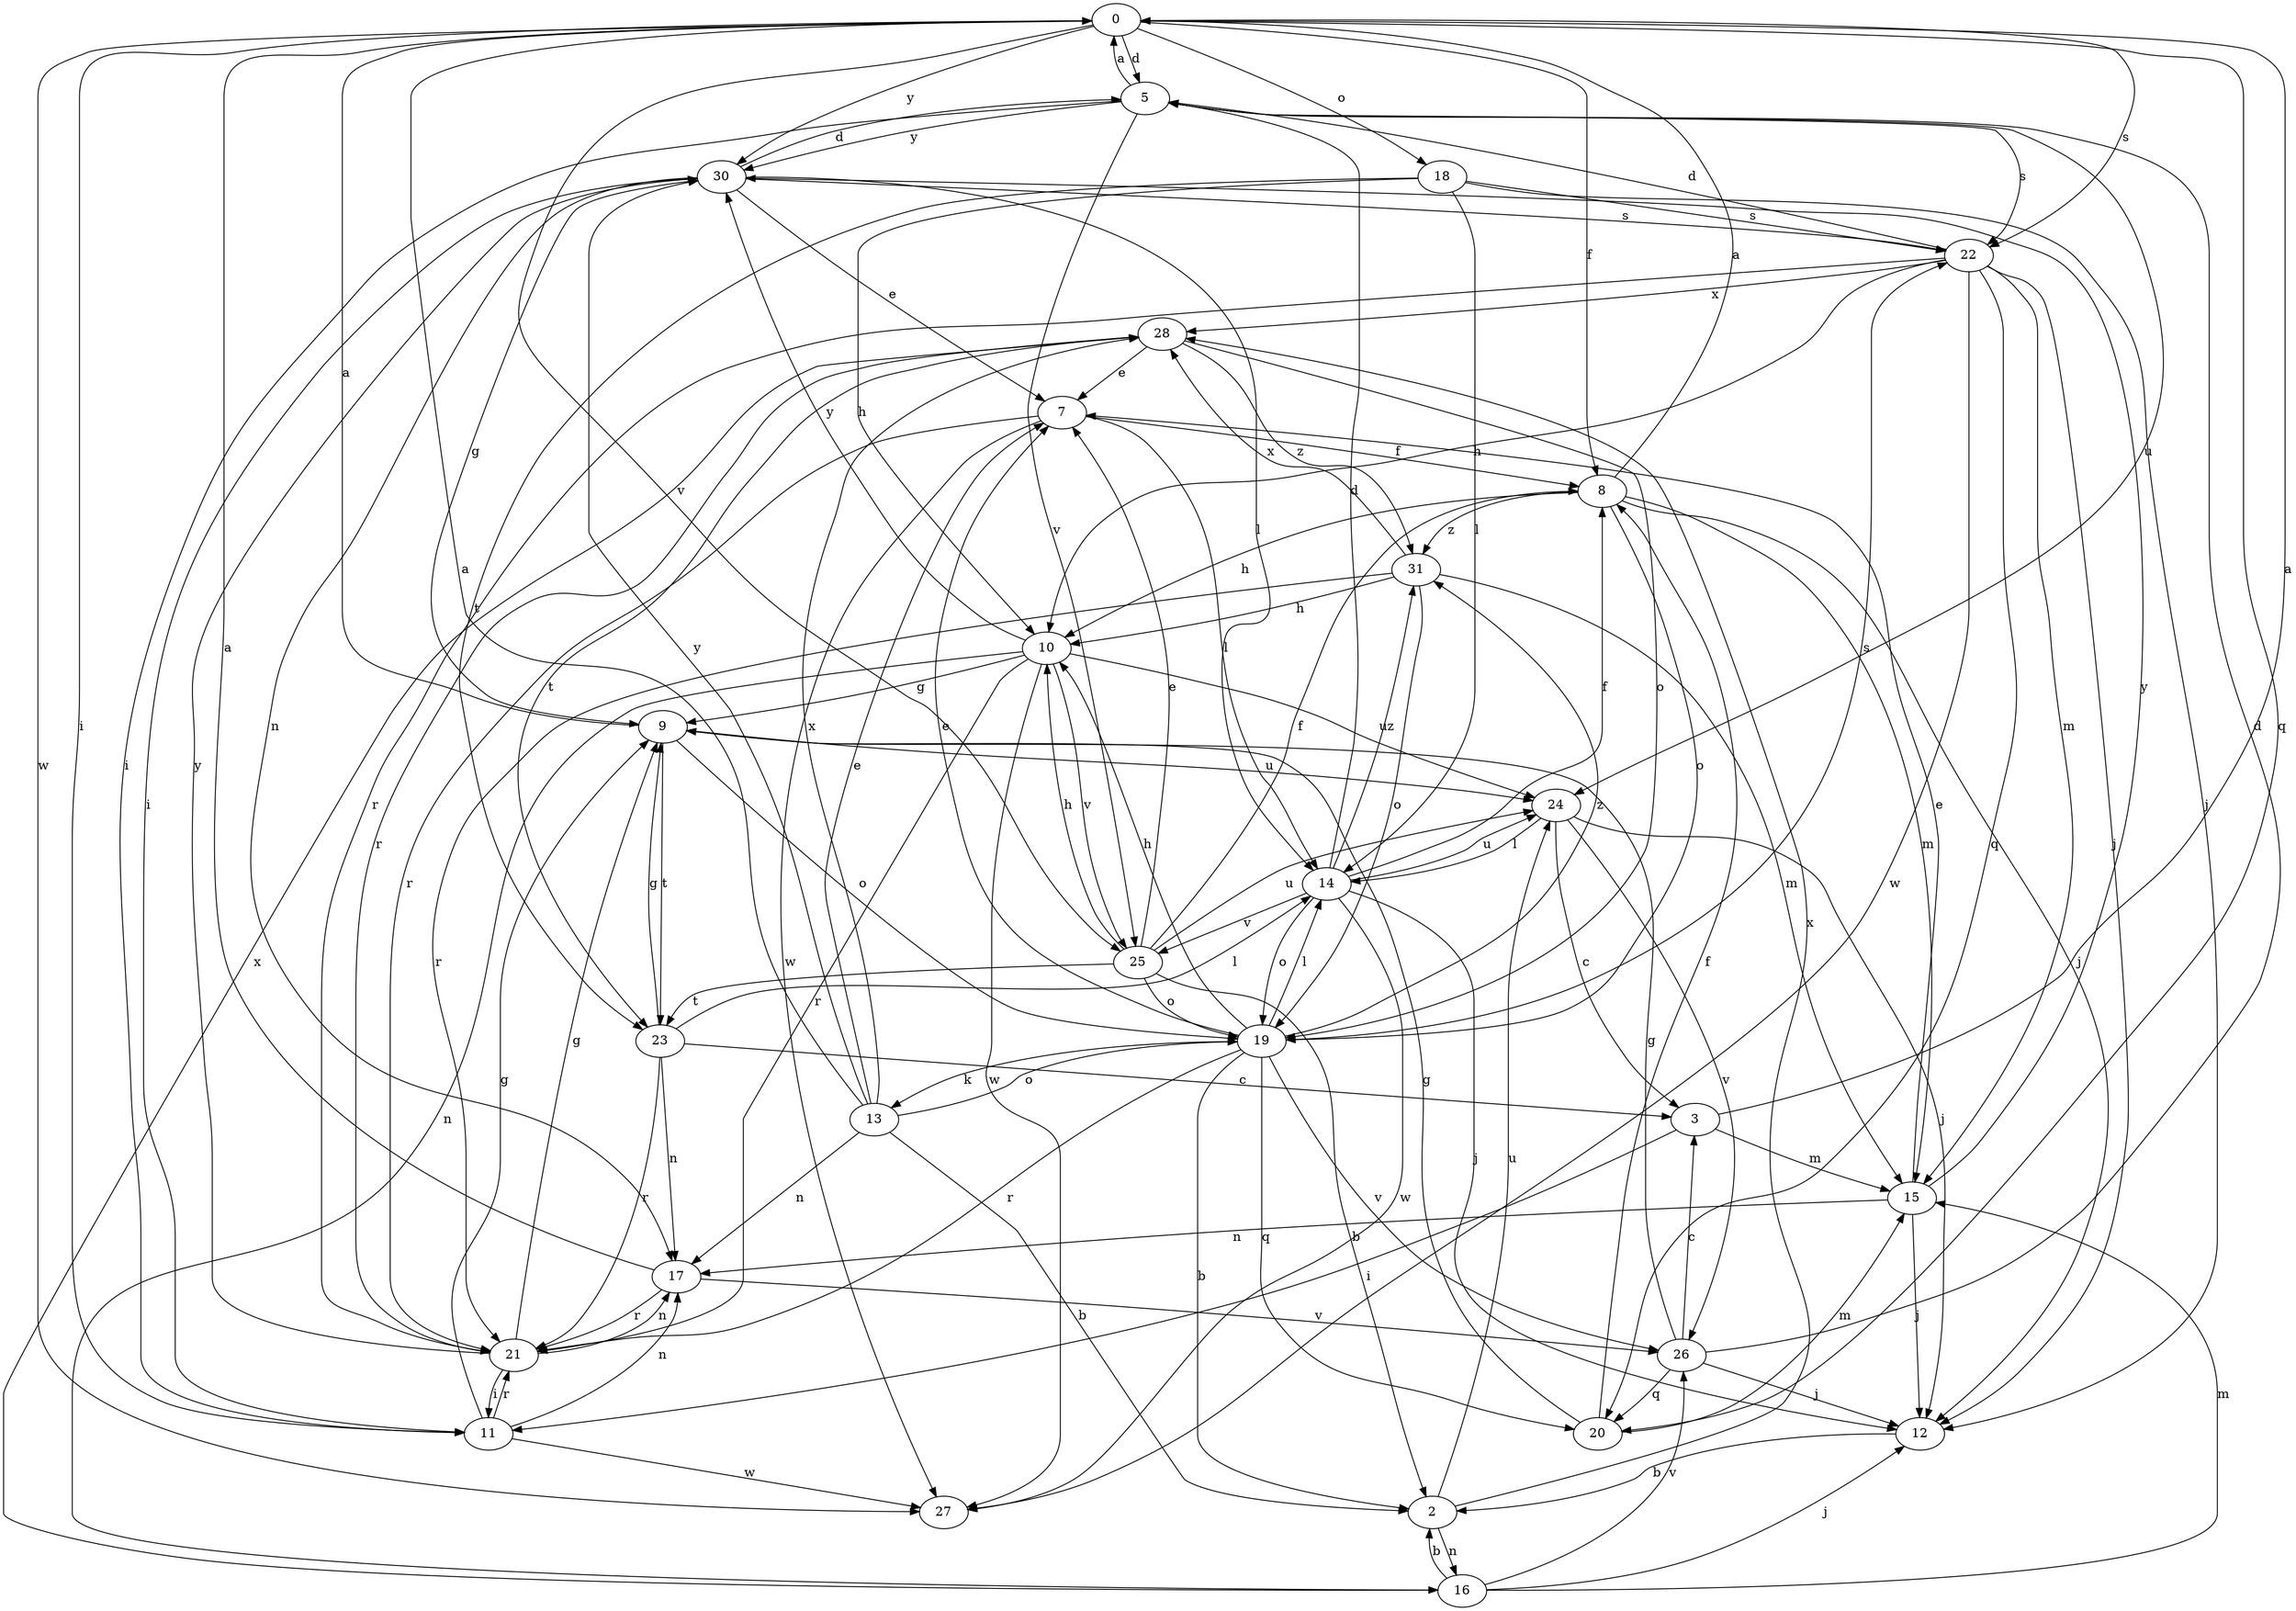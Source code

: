 strict digraph  {
0;
2;
3;
5;
7;
8;
9;
10;
11;
12;
13;
14;
15;
16;
17;
18;
19;
20;
21;
22;
23;
24;
25;
26;
27;
28;
30;
31;
0 -> 5  [label=d];
0 -> 8  [label=f];
0 -> 11  [label=i];
0 -> 18  [label=o];
0 -> 20  [label=q];
0 -> 22  [label=s];
0 -> 25  [label=v];
0 -> 27  [label=w];
0 -> 30  [label=y];
2 -> 16  [label=n];
2 -> 24  [label=u];
2 -> 28  [label=x];
3 -> 0  [label=a];
3 -> 11  [label=i];
3 -> 15  [label=m];
5 -> 0  [label=a];
5 -> 11  [label=i];
5 -> 22  [label=s];
5 -> 24  [label=u];
5 -> 25  [label=v];
5 -> 30  [label=y];
7 -> 8  [label=f];
7 -> 14  [label=l];
7 -> 21  [label=r];
7 -> 27  [label=w];
8 -> 0  [label=a];
8 -> 10  [label=h];
8 -> 12  [label=j];
8 -> 15  [label=m];
8 -> 19  [label=o];
8 -> 31  [label=z];
9 -> 0  [label=a];
9 -> 19  [label=o];
9 -> 23  [label=t];
9 -> 24  [label=u];
10 -> 9  [label=g];
10 -> 16  [label=n];
10 -> 21  [label=r];
10 -> 24  [label=u];
10 -> 25  [label=v];
10 -> 27  [label=w];
10 -> 30  [label=y];
11 -> 9  [label=g];
11 -> 17  [label=n];
11 -> 21  [label=r];
11 -> 27  [label=w];
12 -> 2  [label=b];
13 -> 0  [label=a];
13 -> 2  [label=b];
13 -> 7  [label=e];
13 -> 17  [label=n];
13 -> 19  [label=o];
13 -> 28  [label=x];
13 -> 30  [label=y];
14 -> 5  [label=d];
14 -> 8  [label=f];
14 -> 12  [label=j];
14 -> 19  [label=o];
14 -> 24  [label=u];
14 -> 25  [label=v];
14 -> 27  [label=w];
14 -> 31  [label=z];
15 -> 7  [label=e];
15 -> 12  [label=j];
15 -> 17  [label=n];
15 -> 30  [label=y];
16 -> 2  [label=b];
16 -> 12  [label=j];
16 -> 15  [label=m];
16 -> 26  [label=v];
16 -> 28  [label=x];
17 -> 0  [label=a];
17 -> 21  [label=r];
17 -> 26  [label=v];
18 -> 10  [label=h];
18 -> 12  [label=j];
18 -> 14  [label=l];
18 -> 22  [label=s];
18 -> 23  [label=t];
19 -> 2  [label=b];
19 -> 7  [label=e];
19 -> 10  [label=h];
19 -> 13  [label=k];
19 -> 14  [label=l];
19 -> 20  [label=q];
19 -> 21  [label=r];
19 -> 22  [label=s];
19 -> 26  [label=v];
19 -> 31  [label=z];
20 -> 8  [label=f];
20 -> 9  [label=g];
20 -> 15  [label=m];
21 -> 9  [label=g];
21 -> 11  [label=i];
21 -> 17  [label=n];
21 -> 30  [label=y];
22 -> 5  [label=d];
22 -> 10  [label=h];
22 -> 12  [label=j];
22 -> 15  [label=m];
22 -> 20  [label=q];
22 -> 21  [label=r];
22 -> 27  [label=w];
22 -> 28  [label=x];
23 -> 3  [label=c];
23 -> 9  [label=g];
23 -> 14  [label=l];
23 -> 17  [label=n];
23 -> 21  [label=r];
24 -> 3  [label=c];
24 -> 12  [label=j];
24 -> 14  [label=l];
24 -> 26  [label=v];
25 -> 2  [label=b];
25 -> 7  [label=e];
25 -> 8  [label=f];
25 -> 10  [label=h];
25 -> 19  [label=o];
25 -> 23  [label=t];
25 -> 24  [label=u];
26 -> 3  [label=c];
26 -> 5  [label=d];
26 -> 9  [label=g];
26 -> 12  [label=j];
26 -> 20  [label=q];
28 -> 7  [label=e];
28 -> 19  [label=o];
28 -> 21  [label=r];
28 -> 23  [label=t];
28 -> 31  [label=z];
30 -> 5  [label=d];
30 -> 7  [label=e];
30 -> 9  [label=g];
30 -> 11  [label=i];
30 -> 14  [label=l];
30 -> 17  [label=n];
30 -> 22  [label=s];
31 -> 10  [label=h];
31 -> 15  [label=m];
31 -> 19  [label=o];
31 -> 21  [label=r];
31 -> 28  [label=x];
}
